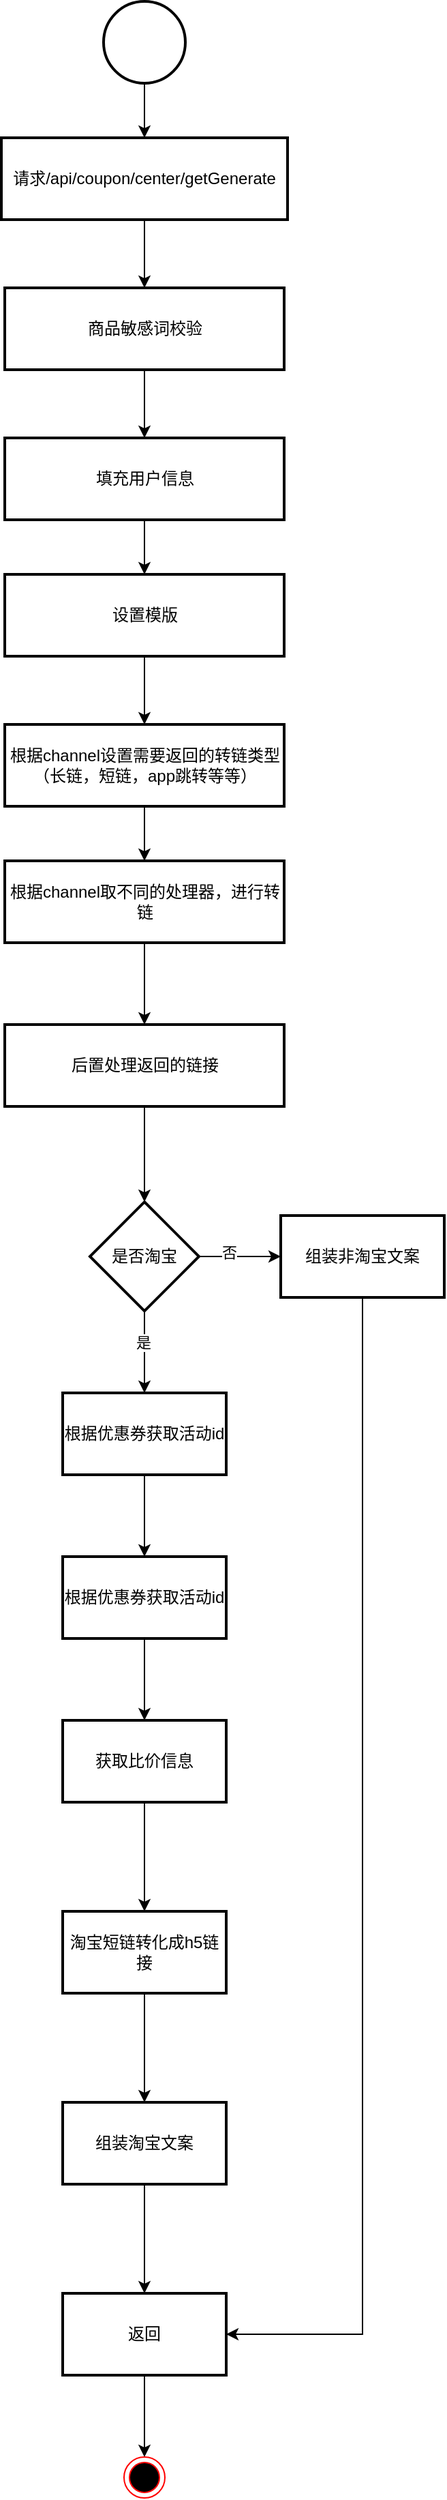 <mxfile version="24.0.5" type="github">
  <diagram name="第 1 页" id="zmgQdhPMobHdEp7OaWZF">
    <mxGraphModel dx="1026" dy="663" grid="1" gridSize="10" guides="1" tooltips="1" connect="1" arrows="1" fold="1" page="1" pageScale="1" pageWidth="827" pageHeight="1169" math="0" shadow="0">
      <root>
        <mxCell id="0" />
        <mxCell id="1" parent="0" />
        <mxCell id="LCzv5r2WnmWeUC8WmfsC-3" value="" style="edgeStyle=orthogonalEdgeStyle;rounded=0;orthogonalLoop=1;jettySize=auto;html=1;" edge="1" parent="1" source="LCzv5r2WnmWeUC8WmfsC-1" target="LCzv5r2WnmWeUC8WmfsC-2">
          <mxGeometry relative="1" as="geometry" />
        </mxCell>
        <mxCell id="LCzv5r2WnmWeUC8WmfsC-1" value="" style="strokeWidth=2;html=1;shape=mxgraph.flowchart.start_2;whiteSpace=wrap;" vertex="1" parent="1">
          <mxGeometry x="330" y="40" width="60" height="60" as="geometry" />
        </mxCell>
        <mxCell id="LCzv5r2WnmWeUC8WmfsC-5" value="" style="edgeStyle=orthogonalEdgeStyle;rounded=0;orthogonalLoop=1;jettySize=auto;html=1;" edge="1" parent="1" source="LCzv5r2WnmWeUC8WmfsC-2" target="LCzv5r2WnmWeUC8WmfsC-4">
          <mxGeometry relative="1" as="geometry" />
        </mxCell>
        <mxCell id="LCzv5r2WnmWeUC8WmfsC-2" value="请求/api/coupon/center/getGenerate" style="whiteSpace=wrap;html=1;strokeWidth=2;" vertex="1" parent="1">
          <mxGeometry x="255" y="140" width="210" height="60" as="geometry" />
        </mxCell>
        <mxCell id="LCzv5r2WnmWeUC8WmfsC-7" value="" style="edgeStyle=orthogonalEdgeStyle;rounded=0;orthogonalLoop=1;jettySize=auto;html=1;" edge="1" parent="1" source="LCzv5r2WnmWeUC8WmfsC-4" target="LCzv5r2WnmWeUC8WmfsC-6">
          <mxGeometry relative="1" as="geometry" />
        </mxCell>
        <mxCell id="LCzv5r2WnmWeUC8WmfsC-4" value="商品敏感词校验" style="whiteSpace=wrap;html=1;strokeWidth=2;" vertex="1" parent="1">
          <mxGeometry x="257.5" y="250" width="205" height="60" as="geometry" />
        </mxCell>
        <mxCell id="LCzv5r2WnmWeUC8WmfsC-9" value="" style="edgeStyle=orthogonalEdgeStyle;rounded=0;orthogonalLoop=1;jettySize=auto;html=1;" edge="1" parent="1" source="LCzv5r2WnmWeUC8WmfsC-6" target="LCzv5r2WnmWeUC8WmfsC-8">
          <mxGeometry relative="1" as="geometry" />
        </mxCell>
        <mxCell id="LCzv5r2WnmWeUC8WmfsC-6" value="填充用户信息" style="whiteSpace=wrap;html=1;strokeWidth=2;" vertex="1" parent="1">
          <mxGeometry x="257.5" y="360" width="205" height="60" as="geometry" />
        </mxCell>
        <mxCell id="LCzv5r2WnmWeUC8WmfsC-11" value="" style="edgeStyle=orthogonalEdgeStyle;rounded=0;orthogonalLoop=1;jettySize=auto;html=1;" edge="1" parent="1" source="LCzv5r2WnmWeUC8WmfsC-8" target="LCzv5r2WnmWeUC8WmfsC-10">
          <mxGeometry relative="1" as="geometry" />
        </mxCell>
        <mxCell id="LCzv5r2WnmWeUC8WmfsC-8" value="设置模版" style="whiteSpace=wrap;html=1;strokeWidth=2;" vertex="1" parent="1">
          <mxGeometry x="257.5" y="460" width="205" height="60" as="geometry" />
        </mxCell>
        <mxCell id="LCzv5r2WnmWeUC8WmfsC-13" value="" style="edgeStyle=orthogonalEdgeStyle;rounded=0;orthogonalLoop=1;jettySize=auto;html=1;" edge="1" parent="1" source="LCzv5r2WnmWeUC8WmfsC-10" target="LCzv5r2WnmWeUC8WmfsC-12">
          <mxGeometry relative="1" as="geometry" />
        </mxCell>
        <mxCell id="LCzv5r2WnmWeUC8WmfsC-10" value="根据channel设置需要返回的转链类型（长链，短链，app跳转等等）" style="whiteSpace=wrap;html=1;strokeWidth=2;" vertex="1" parent="1">
          <mxGeometry x="257.5" y="570" width="205" height="60" as="geometry" />
        </mxCell>
        <mxCell id="LCzv5r2WnmWeUC8WmfsC-15" value="" style="edgeStyle=orthogonalEdgeStyle;rounded=0;orthogonalLoop=1;jettySize=auto;html=1;" edge="1" parent="1" source="LCzv5r2WnmWeUC8WmfsC-12" target="LCzv5r2WnmWeUC8WmfsC-14">
          <mxGeometry relative="1" as="geometry" />
        </mxCell>
        <mxCell id="LCzv5r2WnmWeUC8WmfsC-12" value="根据channel取不同的处理器，进行转链" style="whiteSpace=wrap;html=1;strokeWidth=2;" vertex="1" parent="1">
          <mxGeometry x="257.5" y="670" width="205" height="60" as="geometry" />
        </mxCell>
        <mxCell id="LCzv5r2WnmWeUC8WmfsC-17" value="" style="edgeStyle=orthogonalEdgeStyle;rounded=0;orthogonalLoop=1;jettySize=auto;html=1;" edge="1" parent="1" source="LCzv5r2WnmWeUC8WmfsC-14" target="LCzv5r2WnmWeUC8WmfsC-16">
          <mxGeometry relative="1" as="geometry" />
        </mxCell>
        <mxCell id="LCzv5r2WnmWeUC8WmfsC-14" value="后置处理返回的链接" style="whiteSpace=wrap;html=1;strokeWidth=2;" vertex="1" parent="1">
          <mxGeometry x="257.5" y="790" width="205" height="60" as="geometry" />
        </mxCell>
        <mxCell id="LCzv5r2WnmWeUC8WmfsC-19" value="" style="edgeStyle=orthogonalEdgeStyle;rounded=0;orthogonalLoop=1;jettySize=auto;html=1;" edge="1" parent="1" source="LCzv5r2WnmWeUC8WmfsC-16" target="LCzv5r2WnmWeUC8WmfsC-18">
          <mxGeometry relative="1" as="geometry" />
        </mxCell>
        <mxCell id="LCzv5r2WnmWeUC8WmfsC-34" value="是" style="edgeLabel;html=1;align=center;verticalAlign=middle;resizable=0;points=[];" vertex="1" connectable="0" parent="LCzv5r2WnmWeUC8WmfsC-19">
          <mxGeometry x="-0.233" y="-1" relative="1" as="geometry">
            <mxPoint as="offset" />
          </mxGeometry>
        </mxCell>
        <mxCell id="LCzv5r2WnmWeUC8WmfsC-30" value="" style="edgeStyle=orthogonalEdgeStyle;rounded=0;orthogonalLoop=1;jettySize=auto;html=1;" edge="1" parent="1" source="LCzv5r2WnmWeUC8WmfsC-16" target="LCzv5r2WnmWeUC8WmfsC-29">
          <mxGeometry relative="1" as="geometry" />
        </mxCell>
        <mxCell id="LCzv5r2WnmWeUC8WmfsC-33" value="否" style="edgeLabel;html=1;align=center;verticalAlign=middle;resizable=0;points=[];" vertex="1" connectable="0" parent="LCzv5r2WnmWeUC8WmfsC-30">
          <mxGeometry x="-0.267" y="3" relative="1" as="geometry">
            <mxPoint as="offset" />
          </mxGeometry>
        </mxCell>
        <mxCell id="LCzv5r2WnmWeUC8WmfsC-16" value="是否淘宝" style="rhombus;whiteSpace=wrap;html=1;strokeWidth=2;" vertex="1" parent="1">
          <mxGeometry x="320" y="920" width="80" height="80" as="geometry" />
        </mxCell>
        <mxCell id="LCzv5r2WnmWeUC8WmfsC-21" value="" style="edgeStyle=orthogonalEdgeStyle;rounded=0;orthogonalLoop=1;jettySize=auto;html=1;" edge="1" parent="1" source="LCzv5r2WnmWeUC8WmfsC-18" target="LCzv5r2WnmWeUC8WmfsC-20">
          <mxGeometry relative="1" as="geometry" />
        </mxCell>
        <mxCell id="LCzv5r2WnmWeUC8WmfsC-18" value="根据优惠券获取活动id" style="whiteSpace=wrap;html=1;strokeWidth=2;" vertex="1" parent="1">
          <mxGeometry x="300" y="1060" width="120" height="60" as="geometry" />
        </mxCell>
        <mxCell id="LCzv5r2WnmWeUC8WmfsC-23" value="" style="edgeStyle=orthogonalEdgeStyle;rounded=0;orthogonalLoop=1;jettySize=auto;html=1;" edge="1" parent="1" source="LCzv5r2WnmWeUC8WmfsC-20" target="LCzv5r2WnmWeUC8WmfsC-22">
          <mxGeometry relative="1" as="geometry" />
        </mxCell>
        <mxCell id="LCzv5r2WnmWeUC8WmfsC-20" value="根据优惠券获取活动id" style="whiteSpace=wrap;html=1;strokeWidth=2;" vertex="1" parent="1">
          <mxGeometry x="300" y="1180" width="120" height="60" as="geometry" />
        </mxCell>
        <mxCell id="LCzv5r2WnmWeUC8WmfsC-25" value="" style="edgeStyle=orthogonalEdgeStyle;rounded=0;orthogonalLoop=1;jettySize=auto;html=1;" edge="1" parent="1" source="LCzv5r2WnmWeUC8WmfsC-22" target="LCzv5r2WnmWeUC8WmfsC-24">
          <mxGeometry relative="1" as="geometry" />
        </mxCell>
        <mxCell id="LCzv5r2WnmWeUC8WmfsC-22" value="获取比价信息" style="whiteSpace=wrap;html=1;strokeWidth=2;" vertex="1" parent="1">
          <mxGeometry x="300" y="1300" width="120" height="60" as="geometry" />
        </mxCell>
        <mxCell id="LCzv5r2WnmWeUC8WmfsC-27" value="" style="edgeStyle=orthogonalEdgeStyle;rounded=0;orthogonalLoop=1;jettySize=auto;html=1;" edge="1" parent="1" source="LCzv5r2WnmWeUC8WmfsC-24" target="LCzv5r2WnmWeUC8WmfsC-26">
          <mxGeometry relative="1" as="geometry" />
        </mxCell>
        <mxCell id="LCzv5r2WnmWeUC8WmfsC-24" value="淘宝短链转化成h5链接" style="whiteSpace=wrap;html=1;strokeWidth=2;" vertex="1" parent="1">
          <mxGeometry x="300" y="1440" width="120" height="60" as="geometry" />
        </mxCell>
        <mxCell id="LCzv5r2WnmWeUC8WmfsC-32" value="" style="edgeStyle=orthogonalEdgeStyle;rounded=0;orthogonalLoop=1;jettySize=auto;html=1;" edge="1" parent="1" source="LCzv5r2WnmWeUC8WmfsC-26" target="LCzv5r2WnmWeUC8WmfsC-31">
          <mxGeometry relative="1" as="geometry" />
        </mxCell>
        <mxCell id="LCzv5r2WnmWeUC8WmfsC-26" value="组装淘宝文案" style="whiteSpace=wrap;html=1;strokeWidth=2;" vertex="1" parent="1">
          <mxGeometry x="300" y="1580" width="120" height="60" as="geometry" />
        </mxCell>
        <mxCell id="LCzv5r2WnmWeUC8WmfsC-35" style="edgeStyle=orthogonalEdgeStyle;rounded=0;orthogonalLoop=1;jettySize=auto;html=1;exitX=0.5;exitY=1;exitDx=0;exitDy=0;entryX=1;entryY=0.5;entryDx=0;entryDy=0;" edge="1" parent="1" source="LCzv5r2WnmWeUC8WmfsC-29" target="LCzv5r2WnmWeUC8WmfsC-31">
          <mxGeometry relative="1" as="geometry" />
        </mxCell>
        <mxCell id="LCzv5r2WnmWeUC8WmfsC-29" value="组装非淘宝文案" style="whiteSpace=wrap;html=1;strokeWidth=2;" vertex="1" parent="1">
          <mxGeometry x="460" y="930" width="120" height="60" as="geometry" />
        </mxCell>
        <mxCell id="LCzv5r2WnmWeUC8WmfsC-38" style="edgeStyle=orthogonalEdgeStyle;rounded=0;orthogonalLoop=1;jettySize=auto;html=1;exitX=0.5;exitY=1;exitDx=0;exitDy=0;entryX=0.5;entryY=0;entryDx=0;entryDy=0;" edge="1" parent="1" source="LCzv5r2WnmWeUC8WmfsC-31" target="LCzv5r2WnmWeUC8WmfsC-36">
          <mxGeometry relative="1" as="geometry" />
        </mxCell>
        <mxCell id="LCzv5r2WnmWeUC8WmfsC-31" value="返回" style="whiteSpace=wrap;html=1;strokeWidth=2;" vertex="1" parent="1">
          <mxGeometry x="300" y="1720" width="120" height="60" as="geometry" />
        </mxCell>
        <mxCell id="LCzv5r2WnmWeUC8WmfsC-36" value="" style="ellipse;html=1;shape=endState;fillColor=#000000;strokeColor=#ff0000;" vertex="1" parent="1">
          <mxGeometry x="345" y="1840" width="30" height="30" as="geometry" />
        </mxCell>
      </root>
    </mxGraphModel>
  </diagram>
</mxfile>
